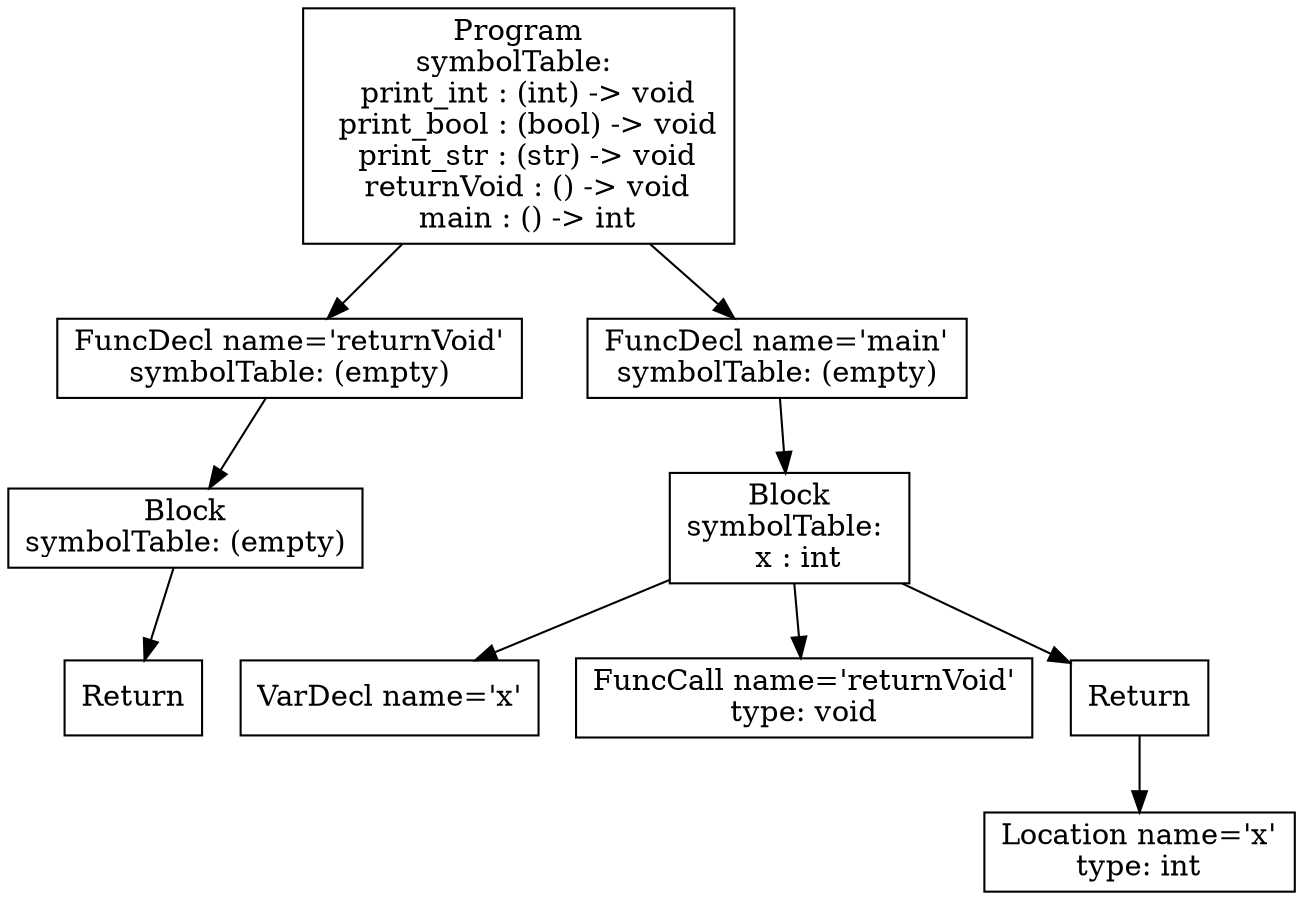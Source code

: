 digraph AST {
3 [shape=box, label="Return"];
2 [shape=box, label="Block\nsymbolTable: (empty)"];
2 -> 3;
1 [shape=box, label="FuncDecl name='returnVoid'\nsymbolTable: (empty)"];
1 -> 2;
6 [shape=box, label="VarDecl name='x'"];
7 [shape=box, label="FuncCall name='returnVoid'\ntype: void"];
9 [shape=box, label="Location name='x'\ntype: int"];
8 [shape=box, label="Return"];
8 -> 9;
5 [shape=box, label="Block\nsymbolTable: \n  x : int"];
5 -> 6;
5 -> 7;
5 -> 8;
4 [shape=box, label="FuncDecl name='main'\nsymbolTable: (empty)"];
4 -> 5;
0 [shape=box, label="Program\nsymbolTable: \n  print_int : (int) -> void\n  print_bool : (bool) -> void\n  print_str : (str) -> void\n  returnVoid : () -> void\n  main : () -> int"];
0 -> 1;
0 -> 4;
}
